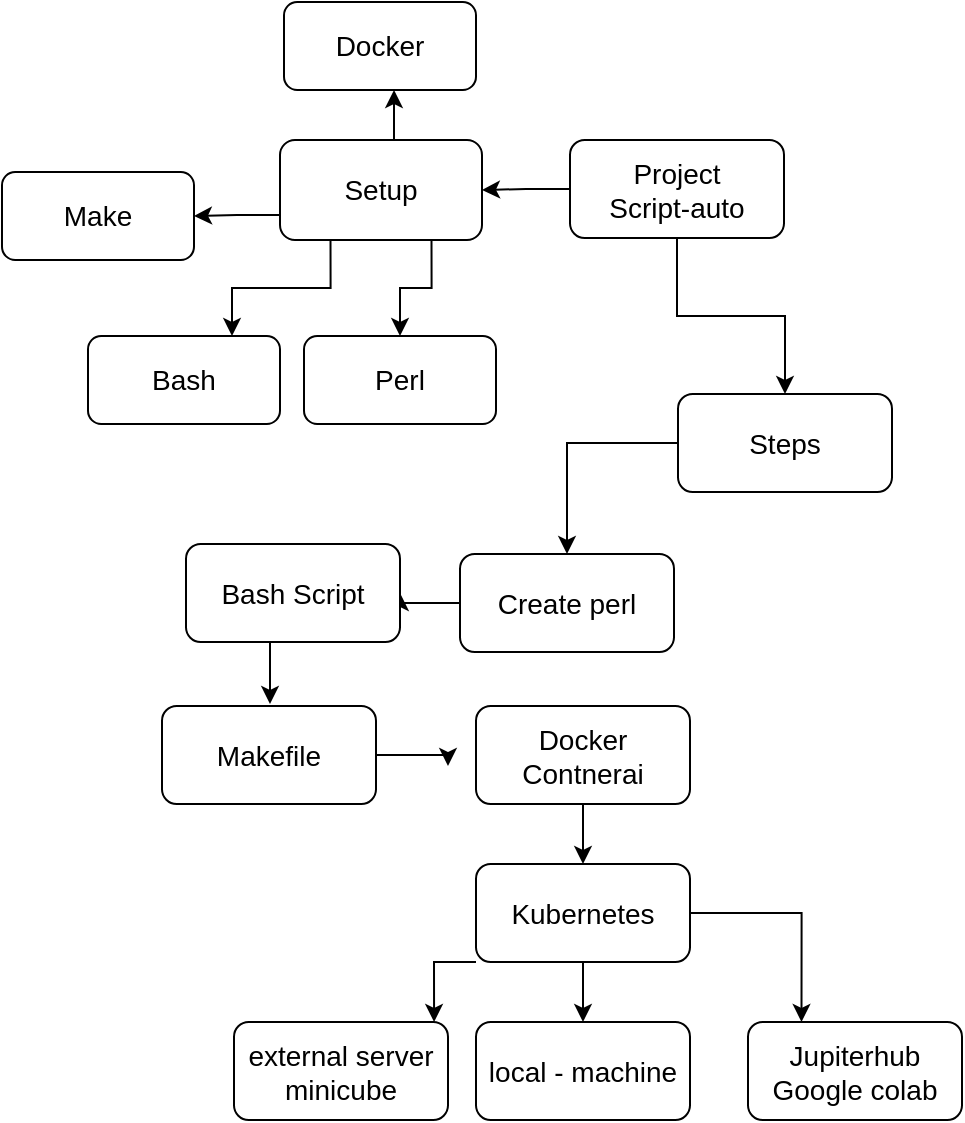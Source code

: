 <mxfile version="22.1.2" type="device">
  <diagram name="Page-1" id="O2U03ELBNVswhmhHbIYL">
    <mxGraphModel dx="1295" dy="626" grid="0" gridSize="10" guides="1" tooltips="1" connect="1" arrows="1" fold="1" page="1" pageScale="1" pageWidth="850" pageHeight="1100" math="0" shadow="0">
      <root>
        <mxCell id="0" />
        <mxCell id="1" parent="0" />
        <mxCell id="-wBYTEufLila6iYjfLbM-3" value="" style="edgeStyle=orthogonalEdgeStyle;rounded=0;orthogonalLoop=1;jettySize=auto;html=1;" parent="1" source="-wBYTEufLila6iYjfLbM-1" target="-wBYTEufLila6iYjfLbM-2" edge="1">
          <mxGeometry relative="1" as="geometry" />
        </mxCell>
        <mxCell id="-wBYTEufLila6iYjfLbM-13" value="" style="edgeStyle=orthogonalEdgeStyle;rounded=0;orthogonalLoop=1;jettySize=auto;html=1;" parent="1" source="-wBYTEufLila6iYjfLbM-1" target="-wBYTEufLila6iYjfLbM-12" edge="1">
          <mxGeometry relative="1" as="geometry" />
        </mxCell>
        <mxCell id="-wBYTEufLila6iYjfLbM-1" value="&lt;font style=&quot;font-size: 14px;&quot;&gt;Project&lt;br&gt;Script-auto&lt;/font&gt;" style="rounded=1;whiteSpace=wrap;html=1;" parent="1" vertex="1">
          <mxGeometry x="457" y="103" width="107" height="49" as="geometry" />
        </mxCell>
        <mxCell id="-wBYTEufLila6iYjfLbM-5" value="" style="edgeStyle=orthogonalEdgeStyle;rounded=0;orthogonalLoop=1;jettySize=auto;html=1;exitX=0.75;exitY=1;exitDx=0;exitDy=0;" parent="1" source="-wBYTEufLila6iYjfLbM-2" target="-wBYTEufLila6iYjfLbM-4" edge="1">
          <mxGeometry relative="1" as="geometry" />
        </mxCell>
        <mxCell id="-wBYTEufLila6iYjfLbM-7" style="edgeStyle=orthogonalEdgeStyle;rounded=0;orthogonalLoop=1;jettySize=auto;html=1;exitX=0.25;exitY=1;exitDx=0;exitDy=0;entryX=0.75;entryY=0;entryDx=0;entryDy=0;" parent="1" source="-wBYTEufLila6iYjfLbM-2" target="-wBYTEufLila6iYjfLbM-6" edge="1">
          <mxGeometry relative="1" as="geometry" />
        </mxCell>
        <mxCell id="-wBYTEufLila6iYjfLbM-8" style="edgeStyle=orthogonalEdgeStyle;rounded=0;orthogonalLoop=1;jettySize=auto;html=1;exitX=0;exitY=0.75;exitDx=0;exitDy=0;entryX=1;entryY=0.5;entryDx=0;entryDy=0;" parent="1" source="-wBYTEufLila6iYjfLbM-2" target="-wBYTEufLila6iYjfLbM-9" edge="1">
          <mxGeometry relative="1" as="geometry">
            <mxPoint x="273" y="141" as="targetPoint" />
          </mxGeometry>
        </mxCell>
        <mxCell id="-wBYTEufLila6iYjfLbM-2" value="&lt;font style=&quot;font-size: 14px;&quot;&gt;Setup&lt;/font&gt;" style="rounded=1;whiteSpace=wrap;html=1;" parent="1" vertex="1">
          <mxGeometry x="312" y="103" width="101" height="50" as="geometry" />
        </mxCell>
        <mxCell id="-wBYTEufLila6iYjfLbM-4" value="&lt;font style=&quot;font-size: 14px;&quot;&gt;Perl&lt;/font&gt;" style="rounded=1;whiteSpace=wrap;html=1;" parent="1" vertex="1">
          <mxGeometry x="324" y="201" width="96" height="44" as="geometry" />
        </mxCell>
        <mxCell id="-wBYTEufLila6iYjfLbM-6" value="&lt;font style=&quot;font-size: 14px;&quot;&gt;Bash&lt;/font&gt;" style="rounded=1;whiteSpace=wrap;html=1;" parent="1" vertex="1">
          <mxGeometry x="216" y="201" width="96" height="44" as="geometry" />
        </mxCell>
        <mxCell id="-wBYTEufLila6iYjfLbM-9" value="&lt;font style=&quot;font-size: 14px;&quot;&gt;Make&lt;/font&gt;" style="rounded=1;whiteSpace=wrap;html=1;" parent="1" vertex="1">
          <mxGeometry x="173" y="119" width="96" height="44" as="geometry" />
        </mxCell>
        <mxCell id="-wBYTEufLila6iYjfLbM-10" value="&lt;font style=&quot;font-size: 14px;&quot;&gt;Docker&lt;/font&gt;" style="rounded=1;whiteSpace=wrap;html=1;" parent="1" vertex="1">
          <mxGeometry x="314" y="34" width="96" height="44" as="geometry" />
        </mxCell>
        <mxCell id="-wBYTEufLila6iYjfLbM-11" style="edgeStyle=orthogonalEdgeStyle;rounded=0;orthogonalLoop=1;jettySize=auto;html=1;exitX=0.5;exitY=0;exitDx=0;exitDy=0;entryX=0.573;entryY=1;entryDx=0;entryDy=0;entryPerimeter=0;" parent="1" source="-wBYTEufLila6iYjfLbM-2" target="-wBYTEufLila6iYjfLbM-10" edge="1">
          <mxGeometry relative="1" as="geometry" />
        </mxCell>
        <mxCell id="-wBYTEufLila6iYjfLbM-15" style="edgeStyle=orthogonalEdgeStyle;rounded=0;orthogonalLoop=1;jettySize=auto;html=1;exitX=0;exitY=0.5;exitDx=0;exitDy=0;entryX=0.5;entryY=0;entryDx=0;entryDy=0;" parent="1" source="-wBYTEufLila6iYjfLbM-12" target="-wBYTEufLila6iYjfLbM-14" edge="1">
          <mxGeometry relative="1" as="geometry" />
        </mxCell>
        <mxCell id="-wBYTEufLila6iYjfLbM-12" value="&lt;span style=&quot;font-size: 14px;&quot;&gt;Steps&lt;/span&gt;" style="rounded=1;whiteSpace=wrap;html=1;" parent="1" vertex="1">
          <mxGeometry x="511" y="230" width="107" height="49" as="geometry" />
        </mxCell>
        <mxCell id="-wBYTEufLila6iYjfLbM-17" style="edgeStyle=orthogonalEdgeStyle;rounded=0;orthogonalLoop=1;jettySize=auto;html=1;exitX=0;exitY=0.5;exitDx=0;exitDy=0;entryX=1;entryY=0.5;entryDx=0;entryDy=0;" parent="1" source="-wBYTEufLila6iYjfLbM-14" target="-wBYTEufLila6iYjfLbM-16" edge="1">
          <mxGeometry relative="1" as="geometry" />
        </mxCell>
        <mxCell id="-wBYTEufLila6iYjfLbM-14" value="&lt;span style=&quot;font-size: 14px;&quot;&gt;Create perl&lt;/span&gt;" style="rounded=1;whiteSpace=wrap;html=1;" parent="1" vertex="1">
          <mxGeometry x="402" y="310" width="107" height="49" as="geometry" />
        </mxCell>
        <mxCell id="-wBYTEufLila6iYjfLbM-18" style="edgeStyle=orthogonalEdgeStyle;rounded=0;orthogonalLoop=1;jettySize=auto;html=1;exitX=0.5;exitY=1;exitDx=0;exitDy=0;" parent="1" source="-wBYTEufLila6iYjfLbM-16" edge="1">
          <mxGeometry relative="1" as="geometry">
            <mxPoint x="307" y="385" as="targetPoint" />
          </mxGeometry>
        </mxCell>
        <mxCell id="-wBYTEufLila6iYjfLbM-16" value="&lt;span style=&quot;font-size: 14px;&quot;&gt;Bash Script&lt;/span&gt;" style="rounded=1;whiteSpace=wrap;html=1;" parent="1" vertex="1">
          <mxGeometry x="265" y="305" width="107" height="49" as="geometry" />
        </mxCell>
        <mxCell id="-wBYTEufLila6iYjfLbM-20" style="edgeStyle=orthogonalEdgeStyle;rounded=0;orthogonalLoop=1;jettySize=auto;html=1;exitX=1;exitY=0.5;exitDx=0;exitDy=0;" parent="1" source="-wBYTEufLila6iYjfLbM-19" edge="1">
          <mxGeometry relative="1" as="geometry">
            <mxPoint x="396" y="416" as="targetPoint" />
          </mxGeometry>
        </mxCell>
        <mxCell id="-wBYTEufLila6iYjfLbM-19" value="&lt;span style=&quot;font-size: 14px;&quot;&gt;Makefile&lt;/span&gt;" style="rounded=1;whiteSpace=wrap;html=1;" parent="1" vertex="1">
          <mxGeometry x="253" y="386" width="107" height="49" as="geometry" />
        </mxCell>
        <mxCell id="NQ8VQuwGSpH13YYExt0m-3" value="" style="edgeStyle=orthogonalEdgeStyle;rounded=0;orthogonalLoop=1;jettySize=auto;html=1;" edge="1" parent="1" source="-wBYTEufLila6iYjfLbM-21" target="NQ8VQuwGSpH13YYExt0m-2">
          <mxGeometry relative="1" as="geometry" />
        </mxCell>
        <mxCell id="-wBYTEufLila6iYjfLbM-21" value="&lt;span style=&quot;font-size: 14px;&quot;&gt;Docker Contnerai&lt;/span&gt;" style="rounded=1;whiteSpace=wrap;html=1;" parent="1" vertex="1">
          <mxGeometry x="410" y="386" width="107" height="49" as="geometry" />
        </mxCell>
        <mxCell id="NQ8VQuwGSpH13YYExt0m-8" style="edgeStyle=orthogonalEdgeStyle;rounded=0;orthogonalLoop=1;jettySize=auto;html=1;exitX=0.5;exitY=1;exitDx=0;exitDy=0;" edge="1" parent="1" source="NQ8VQuwGSpH13YYExt0m-2" target="NQ8VQuwGSpH13YYExt0m-4">
          <mxGeometry relative="1" as="geometry" />
        </mxCell>
        <mxCell id="NQ8VQuwGSpH13YYExt0m-9" style="edgeStyle=orthogonalEdgeStyle;rounded=0;orthogonalLoop=1;jettySize=auto;html=1;exitX=1;exitY=0.5;exitDx=0;exitDy=0;entryX=0.25;entryY=0;entryDx=0;entryDy=0;" edge="1" parent="1" source="NQ8VQuwGSpH13YYExt0m-2" target="NQ8VQuwGSpH13YYExt0m-6">
          <mxGeometry relative="1" as="geometry" />
        </mxCell>
        <mxCell id="NQ8VQuwGSpH13YYExt0m-2" value="&lt;span style=&quot;font-size: 14px;&quot;&gt;Kubernetes&lt;/span&gt;" style="rounded=1;whiteSpace=wrap;html=1;" vertex="1" parent="1">
          <mxGeometry x="410" y="465" width="107" height="49" as="geometry" />
        </mxCell>
        <mxCell id="NQ8VQuwGSpH13YYExt0m-4" value="&lt;span style=&quot;font-size: 14px;&quot;&gt;local - machine&lt;/span&gt;" style="rounded=1;whiteSpace=wrap;html=1;" vertex="1" parent="1">
          <mxGeometry x="410" y="544" width="107" height="49" as="geometry" />
        </mxCell>
        <mxCell id="NQ8VQuwGSpH13YYExt0m-5" value="&lt;span style=&quot;font-size: 14px;&quot;&gt;external server&lt;br&gt;minicube&lt;br&gt;&lt;/span&gt;" style="rounded=1;whiteSpace=wrap;html=1;" vertex="1" parent="1">
          <mxGeometry x="289" y="544" width="107" height="49" as="geometry" />
        </mxCell>
        <mxCell id="NQ8VQuwGSpH13YYExt0m-6" value="&lt;span style=&quot;font-size: 14px;&quot;&gt;Jupiterhub&lt;br&gt;Google colab&lt;br&gt;&lt;/span&gt;" style="rounded=1;whiteSpace=wrap;html=1;" vertex="1" parent="1">
          <mxGeometry x="546" y="544" width="107" height="49" as="geometry" />
        </mxCell>
        <mxCell id="NQ8VQuwGSpH13YYExt0m-7" style="edgeStyle=orthogonalEdgeStyle;rounded=0;orthogonalLoop=1;jettySize=auto;html=1;exitX=0;exitY=1;exitDx=0;exitDy=0;entryX=0.935;entryY=0;entryDx=0;entryDy=0;entryPerimeter=0;" edge="1" parent="1" source="NQ8VQuwGSpH13YYExt0m-2" target="NQ8VQuwGSpH13YYExt0m-5">
          <mxGeometry relative="1" as="geometry" />
        </mxCell>
      </root>
    </mxGraphModel>
  </diagram>
</mxfile>
